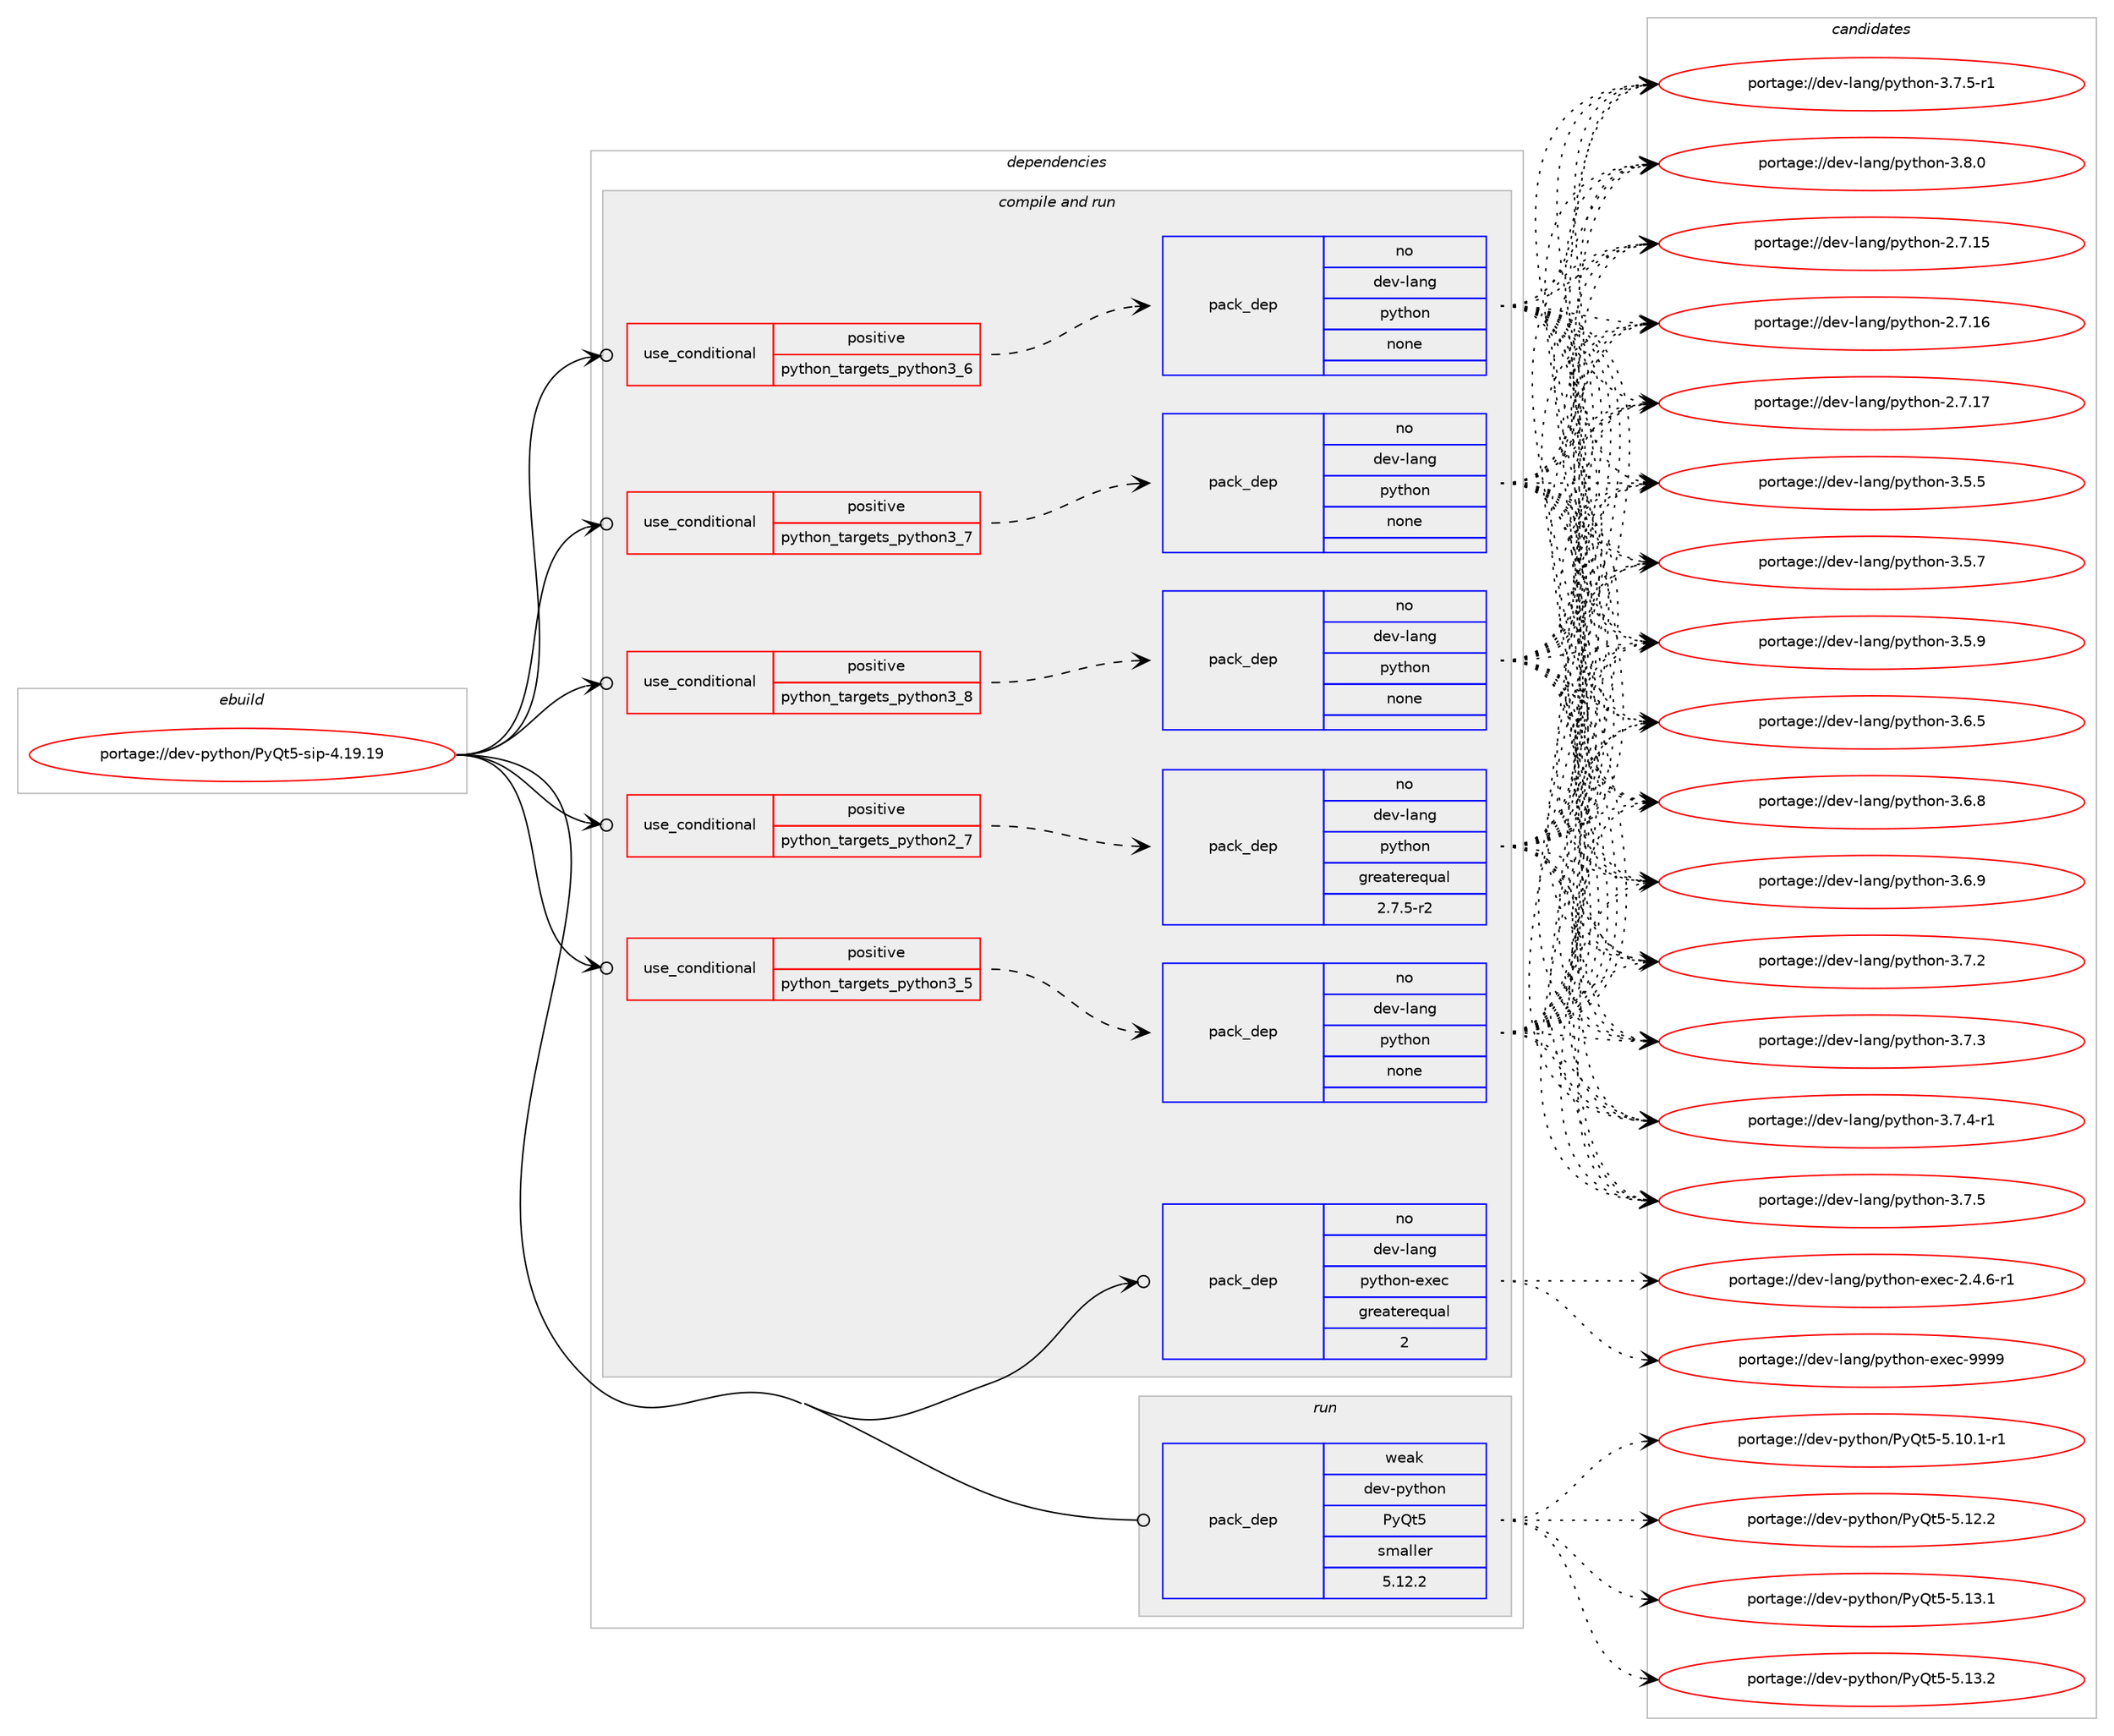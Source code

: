 digraph prolog {

# *************
# Graph options
# *************

newrank=true;
concentrate=true;
compound=true;
graph [rankdir=LR,fontname=Helvetica,fontsize=10,ranksep=1.5];#, ranksep=2.5, nodesep=0.2];
edge  [arrowhead=vee];
node  [fontname=Helvetica,fontsize=10];

# **********
# The ebuild
# **********

subgraph cluster_leftcol {
color=gray;
rank=same;
label=<<i>ebuild</i>>;
id [label="portage://dev-python/PyQt5-sip-4.19.19", color=red, width=4, href="../dev-python/PyQt5-sip-4.19.19.svg"];
}

# ****************
# The dependencies
# ****************

subgraph cluster_midcol {
color=gray;
label=<<i>dependencies</i>>;
subgraph cluster_compile {
fillcolor="#eeeeee";
style=filled;
label=<<i>compile</i>>;
}
subgraph cluster_compileandrun {
fillcolor="#eeeeee";
style=filled;
label=<<i>compile and run</i>>;
subgraph cond25115 {
dependency128160 [label=<<TABLE BORDER="0" CELLBORDER="1" CELLSPACING="0" CELLPADDING="4"><TR><TD ROWSPAN="3" CELLPADDING="10">use_conditional</TD></TR><TR><TD>positive</TD></TR><TR><TD>python_targets_python2_7</TD></TR></TABLE>>, shape=none, color=red];
subgraph pack99744 {
dependency128161 [label=<<TABLE BORDER="0" CELLBORDER="1" CELLSPACING="0" CELLPADDING="4" WIDTH="220"><TR><TD ROWSPAN="6" CELLPADDING="30">pack_dep</TD></TR><TR><TD WIDTH="110">no</TD></TR><TR><TD>dev-lang</TD></TR><TR><TD>python</TD></TR><TR><TD>greaterequal</TD></TR><TR><TD>2.7.5-r2</TD></TR></TABLE>>, shape=none, color=blue];
}
dependency128160:e -> dependency128161:w [weight=20,style="dashed",arrowhead="vee"];
}
id:e -> dependency128160:w [weight=20,style="solid",arrowhead="odotvee"];
subgraph cond25116 {
dependency128162 [label=<<TABLE BORDER="0" CELLBORDER="1" CELLSPACING="0" CELLPADDING="4"><TR><TD ROWSPAN="3" CELLPADDING="10">use_conditional</TD></TR><TR><TD>positive</TD></TR><TR><TD>python_targets_python3_5</TD></TR></TABLE>>, shape=none, color=red];
subgraph pack99745 {
dependency128163 [label=<<TABLE BORDER="0" CELLBORDER="1" CELLSPACING="0" CELLPADDING="4" WIDTH="220"><TR><TD ROWSPAN="6" CELLPADDING="30">pack_dep</TD></TR><TR><TD WIDTH="110">no</TD></TR><TR><TD>dev-lang</TD></TR><TR><TD>python</TD></TR><TR><TD>none</TD></TR><TR><TD></TD></TR></TABLE>>, shape=none, color=blue];
}
dependency128162:e -> dependency128163:w [weight=20,style="dashed",arrowhead="vee"];
}
id:e -> dependency128162:w [weight=20,style="solid",arrowhead="odotvee"];
subgraph cond25117 {
dependency128164 [label=<<TABLE BORDER="0" CELLBORDER="1" CELLSPACING="0" CELLPADDING="4"><TR><TD ROWSPAN="3" CELLPADDING="10">use_conditional</TD></TR><TR><TD>positive</TD></TR><TR><TD>python_targets_python3_6</TD></TR></TABLE>>, shape=none, color=red];
subgraph pack99746 {
dependency128165 [label=<<TABLE BORDER="0" CELLBORDER="1" CELLSPACING="0" CELLPADDING="4" WIDTH="220"><TR><TD ROWSPAN="6" CELLPADDING="30">pack_dep</TD></TR><TR><TD WIDTH="110">no</TD></TR><TR><TD>dev-lang</TD></TR><TR><TD>python</TD></TR><TR><TD>none</TD></TR><TR><TD></TD></TR></TABLE>>, shape=none, color=blue];
}
dependency128164:e -> dependency128165:w [weight=20,style="dashed",arrowhead="vee"];
}
id:e -> dependency128164:w [weight=20,style="solid",arrowhead="odotvee"];
subgraph cond25118 {
dependency128166 [label=<<TABLE BORDER="0" CELLBORDER="1" CELLSPACING="0" CELLPADDING="4"><TR><TD ROWSPAN="3" CELLPADDING="10">use_conditional</TD></TR><TR><TD>positive</TD></TR><TR><TD>python_targets_python3_7</TD></TR></TABLE>>, shape=none, color=red];
subgraph pack99747 {
dependency128167 [label=<<TABLE BORDER="0" CELLBORDER="1" CELLSPACING="0" CELLPADDING="4" WIDTH="220"><TR><TD ROWSPAN="6" CELLPADDING="30">pack_dep</TD></TR><TR><TD WIDTH="110">no</TD></TR><TR><TD>dev-lang</TD></TR><TR><TD>python</TD></TR><TR><TD>none</TD></TR><TR><TD></TD></TR></TABLE>>, shape=none, color=blue];
}
dependency128166:e -> dependency128167:w [weight=20,style="dashed",arrowhead="vee"];
}
id:e -> dependency128166:w [weight=20,style="solid",arrowhead="odotvee"];
subgraph cond25119 {
dependency128168 [label=<<TABLE BORDER="0" CELLBORDER="1" CELLSPACING="0" CELLPADDING="4"><TR><TD ROWSPAN="3" CELLPADDING="10">use_conditional</TD></TR><TR><TD>positive</TD></TR><TR><TD>python_targets_python3_8</TD></TR></TABLE>>, shape=none, color=red];
subgraph pack99748 {
dependency128169 [label=<<TABLE BORDER="0" CELLBORDER="1" CELLSPACING="0" CELLPADDING="4" WIDTH="220"><TR><TD ROWSPAN="6" CELLPADDING="30">pack_dep</TD></TR><TR><TD WIDTH="110">no</TD></TR><TR><TD>dev-lang</TD></TR><TR><TD>python</TD></TR><TR><TD>none</TD></TR><TR><TD></TD></TR></TABLE>>, shape=none, color=blue];
}
dependency128168:e -> dependency128169:w [weight=20,style="dashed",arrowhead="vee"];
}
id:e -> dependency128168:w [weight=20,style="solid",arrowhead="odotvee"];
subgraph pack99749 {
dependency128170 [label=<<TABLE BORDER="0" CELLBORDER="1" CELLSPACING="0" CELLPADDING="4" WIDTH="220"><TR><TD ROWSPAN="6" CELLPADDING="30">pack_dep</TD></TR><TR><TD WIDTH="110">no</TD></TR><TR><TD>dev-lang</TD></TR><TR><TD>python-exec</TD></TR><TR><TD>greaterequal</TD></TR><TR><TD>2</TD></TR></TABLE>>, shape=none, color=blue];
}
id:e -> dependency128170:w [weight=20,style="solid",arrowhead="odotvee"];
}
subgraph cluster_run {
fillcolor="#eeeeee";
style=filled;
label=<<i>run</i>>;
subgraph pack99750 {
dependency128171 [label=<<TABLE BORDER="0" CELLBORDER="1" CELLSPACING="0" CELLPADDING="4" WIDTH="220"><TR><TD ROWSPAN="6" CELLPADDING="30">pack_dep</TD></TR><TR><TD WIDTH="110">weak</TD></TR><TR><TD>dev-python</TD></TR><TR><TD>PyQt5</TD></TR><TR><TD>smaller</TD></TR><TR><TD>5.12.2</TD></TR></TABLE>>, shape=none, color=blue];
}
id:e -> dependency128171:w [weight=20,style="solid",arrowhead="odot"];
}
}

# **************
# The candidates
# **************

subgraph cluster_choices {
rank=same;
color=gray;
label=<<i>candidates</i>>;

subgraph choice99744 {
color=black;
nodesep=1;
choiceportage10010111845108971101034711212111610411111045504655464953 [label="portage://dev-lang/python-2.7.15", color=red, width=4,href="../dev-lang/python-2.7.15.svg"];
choiceportage10010111845108971101034711212111610411111045504655464954 [label="portage://dev-lang/python-2.7.16", color=red, width=4,href="../dev-lang/python-2.7.16.svg"];
choiceportage10010111845108971101034711212111610411111045504655464955 [label="portage://dev-lang/python-2.7.17", color=red, width=4,href="../dev-lang/python-2.7.17.svg"];
choiceportage100101118451089711010347112121116104111110455146534653 [label="portage://dev-lang/python-3.5.5", color=red, width=4,href="../dev-lang/python-3.5.5.svg"];
choiceportage100101118451089711010347112121116104111110455146534655 [label="portage://dev-lang/python-3.5.7", color=red, width=4,href="../dev-lang/python-3.5.7.svg"];
choiceportage100101118451089711010347112121116104111110455146534657 [label="portage://dev-lang/python-3.5.9", color=red, width=4,href="../dev-lang/python-3.5.9.svg"];
choiceportage100101118451089711010347112121116104111110455146544653 [label="portage://dev-lang/python-3.6.5", color=red, width=4,href="../dev-lang/python-3.6.5.svg"];
choiceportage100101118451089711010347112121116104111110455146544656 [label="portage://dev-lang/python-3.6.8", color=red, width=4,href="../dev-lang/python-3.6.8.svg"];
choiceportage100101118451089711010347112121116104111110455146544657 [label="portage://dev-lang/python-3.6.9", color=red, width=4,href="../dev-lang/python-3.6.9.svg"];
choiceportage100101118451089711010347112121116104111110455146554650 [label="portage://dev-lang/python-3.7.2", color=red, width=4,href="../dev-lang/python-3.7.2.svg"];
choiceportage100101118451089711010347112121116104111110455146554651 [label="portage://dev-lang/python-3.7.3", color=red, width=4,href="../dev-lang/python-3.7.3.svg"];
choiceportage1001011184510897110103471121211161041111104551465546524511449 [label="portage://dev-lang/python-3.7.4-r1", color=red, width=4,href="../dev-lang/python-3.7.4-r1.svg"];
choiceportage100101118451089711010347112121116104111110455146554653 [label="portage://dev-lang/python-3.7.5", color=red, width=4,href="../dev-lang/python-3.7.5.svg"];
choiceportage1001011184510897110103471121211161041111104551465546534511449 [label="portage://dev-lang/python-3.7.5-r1", color=red, width=4,href="../dev-lang/python-3.7.5-r1.svg"];
choiceportage100101118451089711010347112121116104111110455146564648 [label="portage://dev-lang/python-3.8.0", color=red, width=4,href="../dev-lang/python-3.8.0.svg"];
dependency128161:e -> choiceportage10010111845108971101034711212111610411111045504655464953:w [style=dotted,weight="100"];
dependency128161:e -> choiceportage10010111845108971101034711212111610411111045504655464954:w [style=dotted,weight="100"];
dependency128161:e -> choiceportage10010111845108971101034711212111610411111045504655464955:w [style=dotted,weight="100"];
dependency128161:e -> choiceportage100101118451089711010347112121116104111110455146534653:w [style=dotted,weight="100"];
dependency128161:e -> choiceportage100101118451089711010347112121116104111110455146534655:w [style=dotted,weight="100"];
dependency128161:e -> choiceportage100101118451089711010347112121116104111110455146534657:w [style=dotted,weight="100"];
dependency128161:e -> choiceportage100101118451089711010347112121116104111110455146544653:w [style=dotted,weight="100"];
dependency128161:e -> choiceportage100101118451089711010347112121116104111110455146544656:w [style=dotted,weight="100"];
dependency128161:e -> choiceportage100101118451089711010347112121116104111110455146544657:w [style=dotted,weight="100"];
dependency128161:e -> choiceportage100101118451089711010347112121116104111110455146554650:w [style=dotted,weight="100"];
dependency128161:e -> choiceportage100101118451089711010347112121116104111110455146554651:w [style=dotted,weight="100"];
dependency128161:e -> choiceportage1001011184510897110103471121211161041111104551465546524511449:w [style=dotted,weight="100"];
dependency128161:e -> choiceportage100101118451089711010347112121116104111110455146554653:w [style=dotted,weight="100"];
dependency128161:e -> choiceportage1001011184510897110103471121211161041111104551465546534511449:w [style=dotted,weight="100"];
dependency128161:e -> choiceportage100101118451089711010347112121116104111110455146564648:w [style=dotted,weight="100"];
}
subgraph choice99745 {
color=black;
nodesep=1;
choiceportage10010111845108971101034711212111610411111045504655464953 [label="portage://dev-lang/python-2.7.15", color=red, width=4,href="../dev-lang/python-2.7.15.svg"];
choiceportage10010111845108971101034711212111610411111045504655464954 [label="portage://dev-lang/python-2.7.16", color=red, width=4,href="../dev-lang/python-2.7.16.svg"];
choiceportage10010111845108971101034711212111610411111045504655464955 [label="portage://dev-lang/python-2.7.17", color=red, width=4,href="../dev-lang/python-2.7.17.svg"];
choiceportage100101118451089711010347112121116104111110455146534653 [label="portage://dev-lang/python-3.5.5", color=red, width=4,href="../dev-lang/python-3.5.5.svg"];
choiceportage100101118451089711010347112121116104111110455146534655 [label="portage://dev-lang/python-3.5.7", color=red, width=4,href="../dev-lang/python-3.5.7.svg"];
choiceportage100101118451089711010347112121116104111110455146534657 [label="portage://dev-lang/python-3.5.9", color=red, width=4,href="../dev-lang/python-3.5.9.svg"];
choiceportage100101118451089711010347112121116104111110455146544653 [label="portage://dev-lang/python-3.6.5", color=red, width=4,href="../dev-lang/python-3.6.5.svg"];
choiceportage100101118451089711010347112121116104111110455146544656 [label="portage://dev-lang/python-3.6.8", color=red, width=4,href="../dev-lang/python-3.6.8.svg"];
choiceportage100101118451089711010347112121116104111110455146544657 [label="portage://dev-lang/python-3.6.9", color=red, width=4,href="../dev-lang/python-3.6.9.svg"];
choiceportage100101118451089711010347112121116104111110455146554650 [label="portage://dev-lang/python-3.7.2", color=red, width=4,href="../dev-lang/python-3.7.2.svg"];
choiceportage100101118451089711010347112121116104111110455146554651 [label="portage://dev-lang/python-3.7.3", color=red, width=4,href="../dev-lang/python-3.7.3.svg"];
choiceportage1001011184510897110103471121211161041111104551465546524511449 [label="portage://dev-lang/python-3.7.4-r1", color=red, width=4,href="../dev-lang/python-3.7.4-r1.svg"];
choiceportage100101118451089711010347112121116104111110455146554653 [label="portage://dev-lang/python-3.7.5", color=red, width=4,href="../dev-lang/python-3.7.5.svg"];
choiceportage1001011184510897110103471121211161041111104551465546534511449 [label="portage://dev-lang/python-3.7.5-r1", color=red, width=4,href="../dev-lang/python-3.7.5-r1.svg"];
choiceportage100101118451089711010347112121116104111110455146564648 [label="portage://dev-lang/python-3.8.0", color=red, width=4,href="../dev-lang/python-3.8.0.svg"];
dependency128163:e -> choiceportage10010111845108971101034711212111610411111045504655464953:w [style=dotted,weight="100"];
dependency128163:e -> choiceportage10010111845108971101034711212111610411111045504655464954:w [style=dotted,weight="100"];
dependency128163:e -> choiceportage10010111845108971101034711212111610411111045504655464955:w [style=dotted,weight="100"];
dependency128163:e -> choiceportage100101118451089711010347112121116104111110455146534653:w [style=dotted,weight="100"];
dependency128163:e -> choiceportage100101118451089711010347112121116104111110455146534655:w [style=dotted,weight="100"];
dependency128163:e -> choiceportage100101118451089711010347112121116104111110455146534657:w [style=dotted,weight="100"];
dependency128163:e -> choiceportage100101118451089711010347112121116104111110455146544653:w [style=dotted,weight="100"];
dependency128163:e -> choiceportage100101118451089711010347112121116104111110455146544656:w [style=dotted,weight="100"];
dependency128163:e -> choiceportage100101118451089711010347112121116104111110455146544657:w [style=dotted,weight="100"];
dependency128163:e -> choiceportage100101118451089711010347112121116104111110455146554650:w [style=dotted,weight="100"];
dependency128163:e -> choiceportage100101118451089711010347112121116104111110455146554651:w [style=dotted,weight="100"];
dependency128163:e -> choiceportage1001011184510897110103471121211161041111104551465546524511449:w [style=dotted,weight="100"];
dependency128163:e -> choiceportage100101118451089711010347112121116104111110455146554653:w [style=dotted,weight="100"];
dependency128163:e -> choiceportage1001011184510897110103471121211161041111104551465546534511449:w [style=dotted,weight="100"];
dependency128163:e -> choiceportage100101118451089711010347112121116104111110455146564648:w [style=dotted,weight="100"];
}
subgraph choice99746 {
color=black;
nodesep=1;
choiceportage10010111845108971101034711212111610411111045504655464953 [label="portage://dev-lang/python-2.7.15", color=red, width=4,href="../dev-lang/python-2.7.15.svg"];
choiceportage10010111845108971101034711212111610411111045504655464954 [label="portage://dev-lang/python-2.7.16", color=red, width=4,href="../dev-lang/python-2.7.16.svg"];
choiceportage10010111845108971101034711212111610411111045504655464955 [label="portage://dev-lang/python-2.7.17", color=red, width=4,href="../dev-lang/python-2.7.17.svg"];
choiceportage100101118451089711010347112121116104111110455146534653 [label="portage://dev-lang/python-3.5.5", color=red, width=4,href="../dev-lang/python-3.5.5.svg"];
choiceportage100101118451089711010347112121116104111110455146534655 [label="portage://dev-lang/python-3.5.7", color=red, width=4,href="../dev-lang/python-3.5.7.svg"];
choiceportage100101118451089711010347112121116104111110455146534657 [label="portage://dev-lang/python-3.5.9", color=red, width=4,href="../dev-lang/python-3.5.9.svg"];
choiceportage100101118451089711010347112121116104111110455146544653 [label="portage://dev-lang/python-3.6.5", color=red, width=4,href="../dev-lang/python-3.6.5.svg"];
choiceportage100101118451089711010347112121116104111110455146544656 [label="portage://dev-lang/python-3.6.8", color=red, width=4,href="../dev-lang/python-3.6.8.svg"];
choiceportage100101118451089711010347112121116104111110455146544657 [label="portage://dev-lang/python-3.6.9", color=red, width=4,href="../dev-lang/python-3.6.9.svg"];
choiceportage100101118451089711010347112121116104111110455146554650 [label="portage://dev-lang/python-3.7.2", color=red, width=4,href="../dev-lang/python-3.7.2.svg"];
choiceportage100101118451089711010347112121116104111110455146554651 [label="portage://dev-lang/python-3.7.3", color=red, width=4,href="../dev-lang/python-3.7.3.svg"];
choiceportage1001011184510897110103471121211161041111104551465546524511449 [label="portage://dev-lang/python-3.7.4-r1", color=red, width=4,href="../dev-lang/python-3.7.4-r1.svg"];
choiceportage100101118451089711010347112121116104111110455146554653 [label="portage://dev-lang/python-3.7.5", color=red, width=4,href="../dev-lang/python-3.7.5.svg"];
choiceportage1001011184510897110103471121211161041111104551465546534511449 [label="portage://dev-lang/python-3.7.5-r1", color=red, width=4,href="../dev-lang/python-3.7.5-r1.svg"];
choiceportage100101118451089711010347112121116104111110455146564648 [label="portage://dev-lang/python-3.8.0", color=red, width=4,href="../dev-lang/python-3.8.0.svg"];
dependency128165:e -> choiceportage10010111845108971101034711212111610411111045504655464953:w [style=dotted,weight="100"];
dependency128165:e -> choiceportage10010111845108971101034711212111610411111045504655464954:w [style=dotted,weight="100"];
dependency128165:e -> choiceportage10010111845108971101034711212111610411111045504655464955:w [style=dotted,weight="100"];
dependency128165:e -> choiceportage100101118451089711010347112121116104111110455146534653:w [style=dotted,weight="100"];
dependency128165:e -> choiceportage100101118451089711010347112121116104111110455146534655:w [style=dotted,weight="100"];
dependency128165:e -> choiceportage100101118451089711010347112121116104111110455146534657:w [style=dotted,weight="100"];
dependency128165:e -> choiceportage100101118451089711010347112121116104111110455146544653:w [style=dotted,weight="100"];
dependency128165:e -> choiceportage100101118451089711010347112121116104111110455146544656:w [style=dotted,weight="100"];
dependency128165:e -> choiceportage100101118451089711010347112121116104111110455146544657:w [style=dotted,weight="100"];
dependency128165:e -> choiceportage100101118451089711010347112121116104111110455146554650:w [style=dotted,weight="100"];
dependency128165:e -> choiceportage100101118451089711010347112121116104111110455146554651:w [style=dotted,weight="100"];
dependency128165:e -> choiceportage1001011184510897110103471121211161041111104551465546524511449:w [style=dotted,weight="100"];
dependency128165:e -> choiceportage100101118451089711010347112121116104111110455146554653:w [style=dotted,weight="100"];
dependency128165:e -> choiceportage1001011184510897110103471121211161041111104551465546534511449:w [style=dotted,weight="100"];
dependency128165:e -> choiceportage100101118451089711010347112121116104111110455146564648:w [style=dotted,weight="100"];
}
subgraph choice99747 {
color=black;
nodesep=1;
choiceportage10010111845108971101034711212111610411111045504655464953 [label="portage://dev-lang/python-2.7.15", color=red, width=4,href="../dev-lang/python-2.7.15.svg"];
choiceportage10010111845108971101034711212111610411111045504655464954 [label="portage://dev-lang/python-2.7.16", color=red, width=4,href="../dev-lang/python-2.7.16.svg"];
choiceportage10010111845108971101034711212111610411111045504655464955 [label="portage://dev-lang/python-2.7.17", color=red, width=4,href="../dev-lang/python-2.7.17.svg"];
choiceportage100101118451089711010347112121116104111110455146534653 [label="portage://dev-lang/python-3.5.5", color=red, width=4,href="../dev-lang/python-3.5.5.svg"];
choiceportage100101118451089711010347112121116104111110455146534655 [label="portage://dev-lang/python-3.5.7", color=red, width=4,href="../dev-lang/python-3.5.7.svg"];
choiceportage100101118451089711010347112121116104111110455146534657 [label="portage://dev-lang/python-3.5.9", color=red, width=4,href="../dev-lang/python-3.5.9.svg"];
choiceportage100101118451089711010347112121116104111110455146544653 [label="portage://dev-lang/python-3.6.5", color=red, width=4,href="../dev-lang/python-3.6.5.svg"];
choiceportage100101118451089711010347112121116104111110455146544656 [label="portage://dev-lang/python-3.6.8", color=red, width=4,href="../dev-lang/python-3.6.8.svg"];
choiceportage100101118451089711010347112121116104111110455146544657 [label="portage://dev-lang/python-3.6.9", color=red, width=4,href="../dev-lang/python-3.6.9.svg"];
choiceportage100101118451089711010347112121116104111110455146554650 [label="portage://dev-lang/python-3.7.2", color=red, width=4,href="../dev-lang/python-3.7.2.svg"];
choiceportage100101118451089711010347112121116104111110455146554651 [label="portage://dev-lang/python-3.7.3", color=red, width=4,href="../dev-lang/python-3.7.3.svg"];
choiceportage1001011184510897110103471121211161041111104551465546524511449 [label="portage://dev-lang/python-3.7.4-r1", color=red, width=4,href="../dev-lang/python-3.7.4-r1.svg"];
choiceportage100101118451089711010347112121116104111110455146554653 [label="portage://dev-lang/python-3.7.5", color=red, width=4,href="../dev-lang/python-3.7.5.svg"];
choiceportage1001011184510897110103471121211161041111104551465546534511449 [label="portage://dev-lang/python-3.7.5-r1", color=red, width=4,href="../dev-lang/python-3.7.5-r1.svg"];
choiceportage100101118451089711010347112121116104111110455146564648 [label="portage://dev-lang/python-3.8.0", color=red, width=4,href="../dev-lang/python-3.8.0.svg"];
dependency128167:e -> choiceportage10010111845108971101034711212111610411111045504655464953:w [style=dotted,weight="100"];
dependency128167:e -> choiceportage10010111845108971101034711212111610411111045504655464954:w [style=dotted,weight="100"];
dependency128167:e -> choiceportage10010111845108971101034711212111610411111045504655464955:w [style=dotted,weight="100"];
dependency128167:e -> choiceportage100101118451089711010347112121116104111110455146534653:w [style=dotted,weight="100"];
dependency128167:e -> choiceportage100101118451089711010347112121116104111110455146534655:w [style=dotted,weight="100"];
dependency128167:e -> choiceportage100101118451089711010347112121116104111110455146534657:w [style=dotted,weight="100"];
dependency128167:e -> choiceportage100101118451089711010347112121116104111110455146544653:w [style=dotted,weight="100"];
dependency128167:e -> choiceportage100101118451089711010347112121116104111110455146544656:w [style=dotted,weight="100"];
dependency128167:e -> choiceportage100101118451089711010347112121116104111110455146544657:w [style=dotted,weight="100"];
dependency128167:e -> choiceportage100101118451089711010347112121116104111110455146554650:w [style=dotted,weight="100"];
dependency128167:e -> choiceportage100101118451089711010347112121116104111110455146554651:w [style=dotted,weight="100"];
dependency128167:e -> choiceportage1001011184510897110103471121211161041111104551465546524511449:w [style=dotted,weight="100"];
dependency128167:e -> choiceportage100101118451089711010347112121116104111110455146554653:w [style=dotted,weight="100"];
dependency128167:e -> choiceportage1001011184510897110103471121211161041111104551465546534511449:w [style=dotted,weight="100"];
dependency128167:e -> choiceportage100101118451089711010347112121116104111110455146564648:w [style=dotted,weight="100"];
}
subgraph choice99748 {
color=black;
nodesep=1;
choiceportage10010111845108971101034711212111610411111045504655464953 [label="portage://dev-lang/python-2.7.15", color=red, width=4,href="../dev-lang/python-2.7.15.svg"];
choiceportage10010111845108971101034711212111610411111045504655464954 [label="portage://dev-lang/python-2.7.16", color=red, width=4,href="../dev-lang/python-2.7.16.svg"];
choiceportage10010111845108971101034711212111610411111045504655464955 [label="portage://dev-lang/python-2.7.17", color=red, width=4,href="../dev-lang/python-2.7.17.svg"];
choiceportage100101118451089711010347112121116104111110455146534653 [label="portage://dev-lang/python-3.5.5", color=red, width=4,href="../dev-lang/python-3.5.5.svg"];
choiceportage100101118451089711010347112121116104111110455146534655 [label="portage://dev-lang/python-3.5.7", color=red, width=4,href="../dev-lang/python-3.5.7.svg"];
choiceportage100101118451089711010347112121116104111110455146534657 [label="portage://dev-lang/python-3.5.9", color=red, width=4,href="../dev-lang/python-3.5.9.svg"];
choiceportage100101118451089711010347112121116104111110455146544653 [label="portage://dev-lang/python-3.6.5", color=red, width=4,href="../dev-lang/python-3.6.5.svg"];
choiceportage100101118451089711010347112121116104111110455146544656 [label="portage://dev-lang/python-3.6.8", color=red, width=4,href="../dev-lang/python-3.6.8.svg"];
choiceportage100101118451089711010347112121116104111110455146544657 [label="portage://dev-lang/python-3.6.9", color=red, width=4,href="../dev-lang/python-3.6.9.svg"];
choiceportage100101118451089711010347112121116104111110455146554650 [label="portage://dev-lang/python-3.7.2", color=red, width=4,href="../dev-lang/python-3.7.2.svg"];
choiceportage100101118451089711010347112121116104111110455146554651 [label="portage://dev-lang/python-3.7.3", color=red, width=4,href="../dev-lang/python-3.7.3.svg"];
choiceportage1001011184510897110103471121211161041111104551465546524511449 [label="portage://dev-lang/python-3.7.4-r1", color=red, width=4,href="../dev-lang/python-3.7.4-r1.svg"];
choiceportage100101118451089711010347112121116104111110455146554653 [label="portage://dev-lang/python-3.7.5", color=red, width=4,href="../dev-lang/python-3.7.5.svg"];
choiceportage1001011184510897110103471121211161041111104551465546534511449 [label="portage://dev-lang/python-3.7.5-r1", color=red, width=4,href="../dev-lang/python-3.7.5-r1.svg"];
choiceportage100101118451089711010347112121116104111110455146564648 [label="portage://dev-lang/python-3.8.0", color=red, width=4,href="../dev-lang/python-3.8.0.svg"];
dependency128169:e -> choiceportage10010111845108971101034711212111610411111045504655464953:w [style=dotted,weight="100"];
dependency128169:e -> choiceportage10010111845108971101034711212111610411111045504655464954:w [style=dotted,weight="100"];
dependency128169:e -> choiceportage10010111845108971101034711212111610411111045504655464955:w [style=dotted,weight="100"];
dependency128169:e -> choiceportage100101118451089711010347112121116104111110455146534653:w [style=dotted,weight="100"];
dependency128169:e -> choiceportage100101118451089711010347112121116104111110455146534655:w [style=dotted,weight="100"];
dependency128169:e -> choiceportage100101118451089711010347112121116104111110455146534657:w [style=dotted,weight="100"];
dependency128169:e -> choiceportage100101118451089711010347112121116104111110455146544653:w [style=dotted,weight="100"];
dependency128169:e -> choiceportage100101118451089711010347112121116104111110455146544656:w [style=dotted,weight="100"];
dependency128169:e -> choiceportage100101118451089711010347112121116104111110455146544657:w [style=dotted,weight="100"];
dependency128169:e -> choiceportage100101118451089711010347112121116104111110455146554650:w [style=dotted,weight="100"];
dependency128169:e -> choiceportage100101118451089711010347112121116104111110455146554651:w [style=dotted,weight="100"];
dependency128169:e -> choiceportage1001011184510897110103471121211161041111104551465546524511449:w [style=dotted,weight="100"];
dependency128169:e -> choiceportage100101118451089711010347112121116104111110455146554653:w [style=dotted,weight="100"];
dependency128169:e -> choiceportage1001011184510897110103471121211161041111104551465546534511449:w [style=dotted,weight="100"];
dependency128169:e -> choiceportage100101118451089711010347112121116104111110455146564648:w [style=dotted,weight="100"];
}
subgraph choice99749 {
color=black;
nodesep=1;
choiceportage10010111845108971101034711212111610411111045101120101994550465246544511449 [label="portage://dev-lang/python-exec-2.4.6-r1", color=red, width=4,href="../dev-lang/python-exec-2.4.6-r1.svg"];
choiceportage10010111845108971101034711212111610411111045101120101994557575757 [label="portage://dev-lang/python-exec-9999", color=red, width=4,href="../dev-lang/python-exec-9999.svg"];
dependency128170:e -> choiceportage10010111845108971101034711212111610411111045101120101994550465246544511449:w [style=dotted,weight="100"];
dependency128170:e -> choiceportage10010111845108971101034711212111610411111045101120101994557575757:w [style=dotted,weight="100"];
}
subgraph choice99750 {
color=black;
nodesep=1;
choiceportage1001011184511212111610411111047801218111653455346494846494511449 [label="portage://dev-python/PyQt5-5.10.1-r1", color=red, width=4,href="../dev-python/PyQt5-5.10.1-r1.svg"];
choiceportage100101118451121211161041111104780121811165345534649504650 [label="portage://dev-python/PyQt5-5.12.2", color=red, width=4,href="../dev-python/PyQt5-5.12.2.svg"];
choiceportage100101118451121211161041111104780121811165345534649514649 [label="portage://dev-python/PyQt5-5.13.1", color=red, width=4,href="../dev-python/PyQt5-5.13.1.svg"];
choiceportage100101118451121211161041111104780121811165345534649514650 [label="portage://dev-python/PyQt5-5.13.2", color=red, width=4,href="../dev-python/PyQt5-5.13.2.svg"];
dependency128171:e -> choiceportage1001011184511212111610411111047801218111653455346494846494511449:w [style=dotted,weight="100"];
dependency128171:e -> choiceportage100101118451121211161041111104780121811165345534649504650:w [style=dotted,weight="100"];
dependency128171:e -> choiceportage100101118451121211161041111104780121811165345534649514649:w [style=dotted,weight="100"];
dependency128171:e -> choiceportage100101118451121211161041111104780121811165345534649514650:w [style=dotted,weight="100"];
}
}

}

